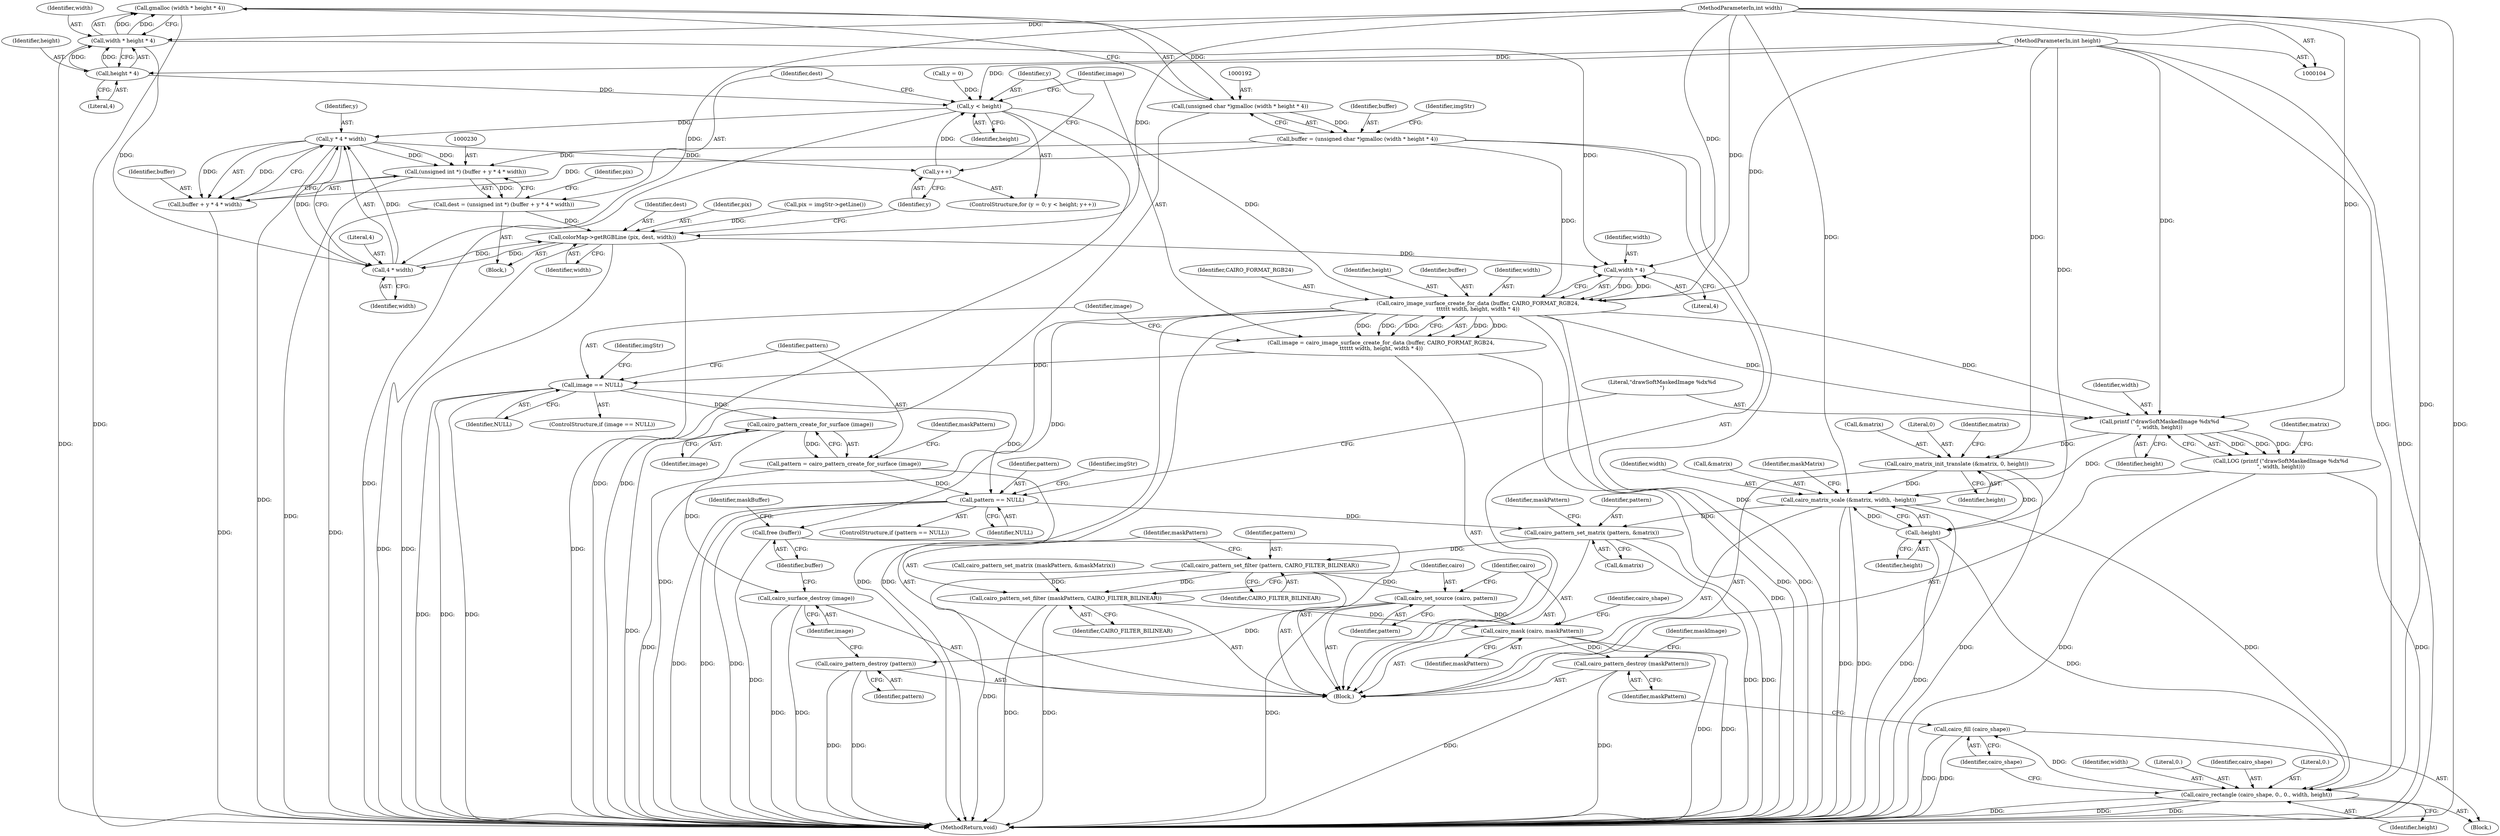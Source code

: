 digraph "1_poppler_7b2d314a61fd0e12f47c62996cb49ec0d1ba747a_3@API" {
"1000193" [label="(Call,gmalloc (width * height * 4))"];
"1000194" [label="(Call,width * height * 4)"];
"1000108" [label="(MethodParameterIn,int width)"];
"1000196" [label="(Call,height * 4)"];
"1000109" [label="(MethodParameterIn,int height)"];
"1000191" [label="(Call,(unsigned char *)gmalloc (width * height * 4))"];
"1000189" [label="(Call,buffer = (unsigned char *)gmalloc (width * height * 4))"];
"1000229" [label="(Call,(unsigned int *) (buffer + y * 4 * width))"];
"1000227" [label="(Call,dest = (unsigned int *) (buffer + y * 4 * width))"];
"1000241" [label="(Call,colorMap->getRGBLine (pix, dest, width))"];
"1000235" [label="(Call,4 * width)"];
"1000233" [label="(Call,y * 4 * width)"];
"1000224" [label="(Call,y++)"];
"1000221" [label="(Call,y < height)"];
"1000247" [label="(Call,cairo_image_surface_create_for_data (buffer, CAIRO_FORMAT_RGB24,\n\t\t\t\t\t\t width, height, width * 4))"];
"1000245" [label="(Call,image = cairo_image_surface_create_for_data (buffer, CAIRO_FORMAT_RGB24,\n\t\t\t\t\t\t width, height, width * 4))"];
"1000256" [label="(Call,image == NULL)"];
"1000265" [label="(Call,cairo_pattern_create_for_surface (image))"];
"1000263" [label="(Call,pattern = cairo_pattern_create_for_surface (image))"];
"1000272" [label="(Call,pattern == NULL)"];
"1000306" [label="(Call,cairo_pattern_set_matrix (pattern, &matrix))"];
"1000314" [label="(Call,cairo_pattern_set_filter (pattern, CAIRO_FILTER_BILINEAR))"];
"1000317" [label="(Call,cairo_pattern_set_filter (maskPattern, CAIRO_FILTER_BILINEAR))"];
"1000323" [label="(Call,cairo_mask (cairo, maskPattern))"];
"1000337" [label="(Call,cairo_pattern_destroy (maskPattern))"];
"1000320" [label="(Call,cairo_set_source (cairo, pattern))"];
"1000341" [label="(Call,cairo_pattern_destroy (pattern))"];
"1000343" [label="(Call,cairo_surface_destroy (image))"];
"1000280" [label="(Call,printf (\"drawSoftMaskedImage %dx%d\n\", width, height))"];
"1000279" [label="(Call,LOG (printf (\"drawSoftMaskedImage %dx%d\n\", width, height)))"];
"1000284" [label="(Call,cairo_matrix_init_translate (&matrix, 0, height))"];
"1000289" [label="(Call,cairo_matrix_scale (&matrix, width, -height))"];
"1000329" [label="(Call,cairo_rectangle (cairo_shape, 0., 0., width, height))"];
"1000335" [label="(Call,cairo_fill (cairo_shape))"];
"1000293" [label="(Call,-height)"];
"1000345" [label="(Call,free (buffer))"];
"1000231" [label="(Call,buffer + y * 4 * width)"];
"1000252" [label="(Call,width * 4)"];
"1000249" [label="(Identifier,CAIRO_FORMAT_RGB24)"];
"1000242" [label="(Identifier,pix)"];
"1000311" [label="(Identifier,maskPattern)"];
"1000333" [label="(Identifier,width)"];
"1000332" [label="(Literal,0.)"];
"1000193" [label="(Call,gmalloc (width * height * 4))"];
"1000335" [label="(Call,cairo_fill (cairo_shape))"];
"1000285" [label="(Call,&matrix)"];
"1000265" [label="(Call,cairo_pattern_create_for_surface (image))"];
"1000287" [label="(Literal,0)"];
"1000258" [label="(Identifier,NULL)"];
"1000234" [label="(Identifier,y)"];
"1000330" [label="(Identifier,cairo_shape)"];
"1000271" [label="(ControlStructure,if (pattern == NULL))"];
"1000318" [label="(Identifier,maskPattern)"];
"1000346" [label="(Identifier,buffer)"];
"1000331" [label="(Literal,0.)"];
"1000294" [label="(Identifier,height)"];
"1000190" [label="(Identifier,buffer)"];
"1000194" [label="(Call,width * height * 4)"];
"1000281" [label="(Literal,\"drawSoftMaskedImage %dx%d\n\")"];
"1000343" [label="(Call,cairo_surface_destroy (image))"];
"1000255" [label="(ControlStructure,if (image == NULL))"];
"1000225" [label="(Identifier,y)"];
"1000263" [label="(Call,pattern = cairo_pattern_create_for_surface (image))"];
"1000254" [label="(Literal,4)"];
"1000341" [label="(Call,cairo_pattern_destroy (pattern))"];
"1000351" [label="(MethodReturn,void)"];
"1000251" [label="(Identifier,height)"];
"1000279" [label="(Call,LOG (printf (\"drawSoftMaskedImage %dx%d\n\", width, height)))"];
"1000336" [label="(Identifier,cairo_shape)"];
"1000256" [label="(Call,image == NULL)"];
"1000283" [label="(Identifier,height)"];
"1000286" [label="(Identifier,matrix)"];
"1000277" [label="(Identifier,imgStr)"];
"1000322" [label="(Identifier,pattern)"];
"1000189" [label="(Call,buffer = (unsigned char *)gmalloc (width * height * 4))"];
"1000222" [label="(Identifier,y)"];
"1000237" [label="(Identifier,width)"];
"1000315" [label="(Identifier,pattern)"];
"1000284" [label="(Call,cairo_matrix_init_translate (&matrix, 0, height))"];
"1000338" [label="(Identifier,maskPattern)"];
"1000245" [label="(Call,image = cairo_image_surface_create_for_data (buffer, CAIRO_FORMAT_RGB24,\n\t\t\t\t\t\t width, height, width * 4))"];
"1000226" [label="(Block,)"];
"1000273" [label="(Identifier,pattern)"];
"1000261" [label="(Identifier,imgStr)"];
"1000297" [label="(Identifier,maskMatrix)"];
"1000253" [label="(Identifier,width)"];
"1000292" [label="(Identifier,width)"];
"1000252" [label="(Call,width * 4)"];
"1000108" [label="(MethodParameterIn,int width)"];
"1000196" [label="(Call,height * 4)"];
"1000229" [label="(Call,(unsigned int *) (buffer + y * 4 * width))"];
"1000109" [label="(MethodParameterIn,int height)"];
"1000223" [label="(Identifier,height)"];
"1000291" [label="(Identifier,matrix)"];
"1000316" [label="(Identifier,CAIRO_FILTER_BILINEAR)"];
"1000290" [label="(Call,&matrix)"];
"1000327" [label="(Identifier,cairo_shape)"];
"1000344" [label="(Identifier,image)"];
"1000241" [label="(Call,colorMap->getRGBLine (pix, dest, width))"];
"1000232" [label="(Identifier,buffer)"];
"1000235" [label="(Call,4 * width)"];
"1000340" [label="(Identifier,maskImage)"];
"1000257" [label="(Identifier,image)"];
"1000236" [label="(Literal,4)"];
"1000221" [label="(Call,y < height)"];
"1000342" [label="(Identifier,pattern)"];
"1000282" [label="(Identifier,width)"];
"1000319" [label="(Identifier,CAIRO_FILTER_BILINEAR)"];
"1000247" [label="(Call,cairo_image_surface_create_for_data (buffer, CAIRO_FORMAT_RGB24,\n\t\t\t\t\t\t width, height, width * 4))"];
"1000218" [label="(Call,y = 0)"];
"1000293" [label="(Call,-height)"];
"1000195" [label="(Identifier,width)"];
"1000314" [label="(Call,cairo_pattern_set_filter (pattern, CAIRO_FILTER_BILINEAR))"];
"1000308" [label="(Call,&matrix)"];
"1000324" [label="(Identifier,cairo)"];
"1000274" [label="(Identifier,NULL)"];
"1000238" [label="(Call,pix = imgStr->getLine())"];
"1000191" [label="(Call,(unsigned char *)gmalloc (width * height * 4))"];
"1000323" [label="(Call,cairo_mask (cairo, maskPattern))"];
"1000246" [label="(Identifier,image)"];
"1000239" [label="(Identifier,pix)"];
"1000264" [label="(Identifier,pattern)"];
"1000280" [label="(Call,printf (\"drawSoftMaskedImage %dx%d\n\", width, height))"];
"1000272" [label="(Call,pattern == NULL)"];
"1000266" [label="(Identifier,image)"];
"1000228" [label="(Identifier,dest)"];
"1000268" [label="(Identifier,maskPattern)"];
"1000317" [label="(Call,cairo_pattern_set_filter (maskPattern, CAIRO_FILTER_BILINEAR))"];
"1000115" [label="(Block,)"];
"1000348" [label="(Identifier,maskBuffer)"];
"1000224" [label="(Call,y++)"];
"1000334" [label="(Identifier,height)"];
"1000329" [label="(Call,cairo_rectangle (cairo_shape, 0., 0., width, height))"];
"1000233" [label="(Call,y * 4 * width)"];
"1000244" [label="(Identifier,width)"];
"1000320" [label="(Call,cairo_set_source (cairo, pattern))"];
"1000197" [label="(Identifier,height)"];
"1000306" [label="(Call,cairo_pattern_set_matrix (pattern, &matrix))"];
"1000248" [label="(Identifier,buffer)"];
"1000250" [label="(Identifier,width)"];
"1000288" [label="(Identifier,height)"];
"1000243" [label="(Identifier,dest)"];
"1000325" [label="(Identifier,maskPattern)"];
"1000321" [label="(Identifier,cairo)"];
"1000198" [label="(Literal,4)"];
"1000289" [label="(Call,cairo_matrix_scale (&matrix, width, -height))"];
"1000227" [label="(Call,dest = (unsigned int *) (buffer + y * 4 * width))"];
"1000307" [label="(Identifier,pattern)"];
"1000328" [label="(Block,)"];
"1000231" [label="(Call,buffer + y * 4 * width)"];
"1000337" [label="(Call,cairo_pattern_destroy (maskPattern))"];
"1000310" [label="(Call,cairo_pattern_set_matrix (maskPattern, &maskMatrix))"];
"1000200" [label="(Identifier,imgStr)"];
"1000345" [label="(Call,free (buffer))"];
"1000217" [label="(ControlStructure,for (y = 0; y < height; y++))"];
"1000193" -> "1000191"  [label="AST: "];
"1000193" -> "1000194"  [label="CFG: "];
"1000194" -> "1000193"  [label="AST: "];
"1000191" -> "1000193"  [label="CFG: "];
"1000193" -> "1000351"  [label="DDG: "];
"1000193" -> "1000191"  [label="DDG: "];
"1000194" -> "1000193"  [label="DDG: "];
"1000194" -> "1000193"  [label="DDG: "];
"1000194" -> "1000196"  [label="CFG: "];
"1000195" -> "1000194"  [label="AST: "];
"1000196" -> "1000194"  [label="AST: "];
"1000194" -> "1000351"  [label="DDG: "];
"1000108" -> "1000194"  [label="DDG: "];
"1000196" -> "1000194"  [label="DDG: "];
"1000196" -> "1000194"  [label="DDG: "];
"1000194" -> "1000235"  [label="DDG: "];
"1000194" -> "1000252"  [label="DDG: "];
"1000108" -> "1000104"  [label="AST: "];
"1000108" -> "1000351"  [label="DDG: "];
"1000108" -> "1000235"  [label="DDG: "];
"1000108" -> "1000241"  [label="DDG: "];
"1000108" -> "1000247"  [label="DDG: "];
"1000108" -> "1000252"  [label="DDG: "];
"1000108" -> "1000280"  [label="DDG: "];
"1000108" -> "1000289"  [label="DDG: "];
"1000108" -> "1000329"  [label="DDG: "];
"1000196" -> "1000198"  [label="CFG: "];
"1000197" -> "1000196"  [label="AST: "];
"1000198" -> "1000196"  [label="AST: "];
"1000109" -> "1000196"  [label="DDG: "];
"1000196" -> "1000221"  [label="DDG: "];
"1000109" -> "1000104"  [label="AST: "];
"1000109" -> "1000351"  [label="DDG: "];
"1000109" -> "1000221"  [label="DDG: "];
"1000109" -> "1000247"  [label="DDG: "];
"1000109" -> "1000280"  [label="DDG: "];
"1000109" -> "1000284"  [label="DDG: "];
"1000109" -> "1000293"  [label="DDG: "];
"1000109" -> "1000329"  [label="DDG: "];
"1000191" -> "1000189"  [label="AST: "];
"1000192" -> "1000191"  [label="AST: "];
"1000189" -> "1000191"  [label="CFG: "];
"1000191" -> "1000351"  [label="DDG: "];
"1000191" -> "1000189"  [label="DDG: "];
"1000189" -> "1000115"  [label="AST: "];
"1000190" -> "1000189"  [label="AST: "];
"1000200" -> "1000189"  [label="CFG: "];
"1000189" -> "1000351"  [label="DDG: "];
"1000189" -> "1000229"  [label="DDG: "];
"1000189" -> "1000231"  [label="DDG: "];
"1000189" -> "1000247"  [label="DDG: "];
"1000229" -> "1000227"  [label="AST: "];
"1000229" -> "1000231"  [label="CFG: "];
"1000230" -> "1000229"  [label="AST: "];
"1000231" -> "1000229"  [label="AST: "];
"1000227" -> "1000229"  [label="CFG: "];
"1000229" -> "1000351"  [label="DDG: "];
"1000229" -> "1000227"  [label="DDG: "];
"1000233" -> "1000229"  [label="DDG: "];
"1000233" -> "1000229"  [label="DDG: "];
"1000227" -> "1000226"  [label="AST: "];
"1000228" -> "1000227"  [label="AST: "];
"1000239" -> "1000227"  [label="CFG: "];
"1000227" -> "1000351"  [label="DDG: "];
"1000227" -> "1000241"  [label="DDG: "];
"1000241" -> "1000226"  [label="AST: "];
"1000241" -> "1000244"  [label="CFG: "];
"1000242" -> "1000241"  [label="AST: "];
"1000243" -> "1000241"  [label="AST: "];
"1000244" -> "1000241"  [label="AST: "];
"1000225" -> "1000241"  [label="CFG: "];
"1000241" -> "1000351"  [label="DDG: "];
"1000241" -> "1000351"  [label="DDG: "];
"1000241" -> "1000351"  [label="DDG: "];
"1000241" -> "1000235"  [label="DDG: "];
"1000238" -> "1000241"  [label="DDG: "];
"1000235" -> "1000241"  [label="DDG: "];
"1000241" -> "1000252"  [label="DDG: "];
"1000235" -> "1000233"  [label="AST: "];
"1000235" -> "1000237"  [label="CFG: "];
"1000236" -> "1000235"  [label="AST: "];
"1000237" -> "1000235"  [label="AST: "];
"1000233" -> "1000235"  [label="CFG: "];
"1000235" -> "1000233"  [label="DDG: "];
"1000235" -> "1000233"  [label="DDG: "];
"1000233" -> "1000231"  [label="AST: "];
"1000234" -> "1000233"  [label="AST: "];
"1000231" -> "1000233"  [label="CFG: "];
"1000233" -> "1000351"  [label="DDG: "];
"1000233" -> "1000224"  [label="DDG: "];
"1000233" -> "1000231"  [label="DDG: "];
"1000233" -> "1000231"  [label="DDG: "];
"1000221" -> "1000233"  [label="DDG: "];
"1000224" -> "1000217"  [label="AST: "];
"1000224" -> "1000225"  [label="CFG: "];
"1000225" -> "1000224"  [label="AST: "];
"1000222" -> "1000224"  [label="CFG: "];
"1000224" -> "1000221"  [label="DDG: "];
"1000221" -> "1000217"  [label="AST: "];
"1000221" -> "1000223"  [label="CFG: "];
"1000222" -> "1000221"  [label="AST: "];
"1000223" -> "1000221"  [label="AST: "];
"1000228" -> "1000221"  [label="CFG: "];
"1000246" -> "1000221"  [label="CFG: "];
"1000221" -> "1000351"  [label="DDG: "];
"1000221" -> "1000351"  [label="DDG: "];
"1000218" -> "1000221"  [label="DDG: "];
"1000221" -> "1000247"  [label="DDG: "];
"1000247" -> "1000245"  [label="AST: "];
"1000247" -> "1000252"  [label="CFG: "];
"1000248" -> "1000247"  [label="AST: "];
"1000249" -> "1000247"  [label="AST: "];
"1000250" -> "1000247"  [label="AST: "];
"1000251" -> "1000247"  [label="AST: "];
"1000252" -> "1000247"  [label="AST: "];
"1000245" -> "1000247"  [label="CFG: "];
"1000247" -> "1000351"  [label="DDG: "];
"1000247" -> "1000351"  [label="DDG: "];
"1000247" -> "1000351"  [label="DDG: "];
"1000247" -> "1000351"  [label="DDG: "];
"1000247" -> "1000351"  [label="DDG: "];
"1000247" -> "1000245"  [label="DDG: "];
"1000247" -> "1000245"  [label="DDG: "];
"1000247" -> "1000245"  [label="DDG: "];
"1000247" -> "1000245"  [label="DDG: "];
"1000247" -> "1000245"  [label="DDG: "];
"1000252" -> "1000247"  [label="DDG: "];
"1000252" -> "1000247"  [label="DDG: "];
"1000247" -> "1000280"  [label="DDG: "];
"1000247" -> "1000280"  [label="DDG: "];
"1000247" -> "1000345"  [label="DDG: "];
"1000245" -> "1000115"  [label="AST: "];
"1000246" -> "1000245"  [label="AST: "];
"1000257" -> "1000245"  [label="CFG: "];
"1000245" -> "1000351"  [label="DDG: "];
"1000245" -> "1000256"  [label="DDG: "];
"1000256" -> "1000255"  [label="AST: "];
"1000256" -> "1000258"  [label="CFG: "];
"1000257" -> "1000256"  [label="AST: "];
"1000258" -> "1000256"  [label="AST: "];
"1000261" -> "1000256"  [label="CFG: "];
"1000264" -> "1000256"  [label="CFG: "];
"1000256" -> "1000351"  [label="DDG: "];
"1000256" -> "1000351"  [label="DDG: "];
"1000256" -> "1000351"  [label="DDG: "];
"1000256" -> "1000265"  [label="DDG: "];
"1000256" -> "1000272"  [label="DDG: "];
"1000265" -> "1000263"  [label="AST: "];
"1000265" -> "1000266"  [label="CFG: "];
"1000266" -> "1000265"  [label="AST: "];
"1000263" -> "1000265"  [label="CFG: "];
"1000265" -> "1000351"  [label="DDG: "];
"1000265" -> "1000263"  [label="DDG: "];
"1000265" -> "1000343"  [label="DDG: "];
"1000263" -> "1000115"  [label="AST: "];
"1000264" -> "1000263"  [label="AST: "];
"1000268" -> "1000263"  [label="CFG: "];
"1000263" -> "1000351"  [label="DDG: "];
"1000263" -> "1000272"  [label="DDG: "];
"1000272" -> "1000271"  [label="AST: "];
"1000272" -> "1000274"  [label="CFG: "];
"1000273" -> "1000272"  [label="AST: "];
"1000274" -> "1000272"  [label="AST: "];
"1000277" -> "1000272"  [label="CFG: "];
"1000281" -> "1000272"  [label="CFG: "];
"1000272" -> "1000351"  [label="DDG: "];
"1000272" -> "1000351"  [label="DDG: "];
"1000272" -> "1000351"  [label="DDG: "];
"1000272" -> "1000306"  [label="DDG: "];
"1000306" -> "1000115"  [label="AST: "];
"1000306" -> "1000308"  [label="CFG: "];
"1000307" -> "1000306"  [label="AST: "];
"1000308" -> "1000306"  [label="AST: "];
"1000311" -> "1000306"  [label="CFG: "];
"1000306" -> "1000351"  [label="DDG: "];
"1000306" -> "1000351"  [label="DDG: "];
"1000289" -> "1000306"  [label="DDG: "];
"1000306" -> "1000314"  [label="DDG: "];
"1000314" -> "1000115"  [label="AST: "];
"1000314" -> "1000316"  [label="CFG: "];
"1000315" -> "1000314"  [label="AST: "];
"1000316" -> "1000314"  [label="AST: "];
"1000318" -> "1000314"  [label="CFG: "];
"1000314" -> "1000351"  [label="DDG: "];
"1000314" -> "1000317"  [label="DDG: "];
"1000314" -> "1000320"  [label="DDG: "];
"1000317" -> "1000115"  [label="AST: "];
"1000317" -> "1000319"  [label="CFG: "];
"1000318" -> "1000317"  [label="AST: "];
"1000319" -> "1000317"  [label="AST: "];
"1000321" -> "1000317"  [label="CFG: "];
"1000317" -> "1000351"  [label="DDG: "];
"1000317" -> "1000351"  [label="DDG: "];
"1000310" -> "1000317"  [label="DDG: "];
"1000317" -> "1000323"  [label="DDG: "];
"1000323" -> "1000115"  [label="AST: "];
"1000323" -> "1000325"  [label="CFG: "];
"1000324" -> "1000323"  [label="AST: "];
"1000325" -> "1000323"  [label="AST: "];
"1000327" -> "1000323"  [label="CFG: "];
"1000323" -> "1000351"  [label="DDG: "];
"1000323" -> "1000351"  [label="DDG: "];
"1000320" -> "1000323"  [label="DDG: "];
"1000323" -> "1000337"  [label="DDG: "];
"1000337" -> "1000115"  [label="AST: "];
"1000337" -> "1000338"  [label="CFG: "];
"1000338" -> "1000337"  [label="AST: "];
"1000340" -> "1000337"  [label="CFG: "];
"1000337" -> "1000351"  [label="DDG: "];
"1000337" -> "1000351"  [label="DDG: "];
"1000320" -> "1000115"  [label="AST: "];
"1000320" -> "1000322"  [label="CFG: "];
"1000321" -> "1000320"  [label="AST: "];
"1000322" -> "1000320"  [label="AST: "];
"1000324" -> "1000320"  [label="CFG: "];
"1000320" -> "1000351"  [label="DDG: "];
"1000320" -> "1000341"  [label="DDG: "];
"1000341" -> "1000115"  [label="AST: "];
"1000341" -> "1000342"  [label="CFG: "];
"1000342" -> "1000341"  [label="AST: "];
"1000344" -> "1000341"  [label="CFG: "];
"1000341" -> "1000351"  [label="DDG: "];
"1000341" -> "1000351"  [label="DDG: "];
"1000343" -> "1000115"  [label="AST: "];
"1000343" -> "1000344"  [label="CFG: "];
"1000344" -> "1000343"  [label="AST: "];
"1000346" -> "1000343"  [label="CFG: "];
"1000343" -> "1000351"  [label="DDG: "];
"1000343" -> "1000351"  [label="DDG: "];
"1000280" -> "1000279"  [label="AST: "];
"1000280" -> "1000283"  [label="CFG: "];
"1000281" -> "1000280"  [label="AST: "];
"1000282" -> "1000280"  [label="AST: "];
"1000283" -> "1000280"  [label="AST: "];
"1000279" -> "1000280"  [label="CFG: "];
"1000280" -> "1000279"  [label="DDG: "];
"1000280" -> "1000279"  [label="DDG: "];
"1000280" -> "1000279"  [label="DDG: "];
"1000280" -> "1000284"  [label="DDG: "];
"1000280" -> "1000289"  [label="DDG: "];
"1000279" -> "1000115"  [label="AST: "];
"1000286" -> "1000279"  [label="CFG: "];
"1000279" -> "1000351"  [label="DDG: "];
"1000279" -> "1000351"  [label="DDG: "];
"1000284" -> "1000115"  [label="AST: "];
"1000284" -> "1000288"  [label="CFG: "];
"1000285" -> "1000284"  [label="AST: "];
"1000287" -> "1000284"  [label="AST: "];
"1000288" -> "1000284"  [label="AST: "];
"1000291" -> "1000284"  [label="CFG: "];
"1000284" -> "1000351"  [label="DDG: "];
"1000284" -> "1000289"  [label="DDG: "];
"1000284" -> "1000293"  [label="DDG: "];
"1000289" -> "1000115"  [label="AST: "];
"1000289" -> "1000293"  [label="CFG: "];
"1000290" -> "1000289"  [label="AST: "];
"1000292" -> "1000289"  [label="AST: "];
"1000293" -> "1000289"  [label="AST: "];
"1000297" -> "1000289"  [label="CFG: "];
"1000289" -> "1000351"  [label="DDG: "];
"1000289" -> "1000351"  [label="DDG: "];
"1000289" -> "1000351"  [label="DDG: "];
"1000293" -> "1000289"  [label="DDG: "];
"1000289" -> "1000329"  [label="DDG: "];
"1000329" -> "1000328"  [label="AST: "];
"1000329" -> "1000334"  [label="CFG: "];
"1000330" -> "1000329"  [label="AST: "];
"1000331" -> "1000329"  [label="AST: "];
"1000332" -> "1000329"  [label="AST: "];
"1000333" -> "1000329"  [label="AST: "];
"1000334" -> "1000329"  [label="AST: "];
"1000336" -> "1000329"  [label="CFG: "];
"1000329" -> "1000351"  [label="DDG: "];
"1000329" -> "1000351"  [label="DDG: "];
"1000329" -> "1000351"  [label="DDG: "];
"1000293" -> "1000329"  [label="DDG: "];
"1000329" -> "1000335"  [label="DDG: "];
"1000335" -> "1000328"  [label="AST: "];
"1000335" -> "1000336"  [label="CFG: "];
"1000336" -> "1000335"  [label="AST: "];
"1000338" -> "1000335"  [label="CFG: "];
"1000335" -> "1000351"  [label="DDG: "];
"1000335" -> "1000351"  [label="DDG: "];
"1000293" -> "1000294"  [label="CFG: "];
"1000294" -> "1000293"  [label="AST: "];
"1000293" -> "1000351"  [label="DDG: "];
"1000345" -> "1000115"  [label="AST: "];
"1000345" -> "1000346"  [label="CFG: "];
"1000346" -> "1000345"  [label="AST: "];
"1000348" -> "1000345"  [label="CFG: "];
"1000345" -> "1000351"  [label="DDG: "];
"1000232" -> "1000231"  [label="AST: "];
"1000231" -> "1000351"  [label="DDG: "];
"1000252" -> "1000254"  [label="CFG: "];
"1000253" -> "1000252"  [label="AST: "];
"1000254" -> "1000252"  [label="AST: "];
}
